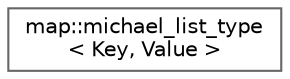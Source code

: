 digraph "类继承关系图"
{
 // LATEX_PDF_SIZE
  bgcolor="transparent";
  edge [fontname=Helvetica,fontsize=10,labelfontname=Helvetica,labelfontsize=10];
  node [fontname=Helvetica,fontsize=10,shape=box,height=0.2,width=0.4];
  rankdir="LR";
  Node0 [id="Node000000",label="map::michael_list_type\l\< Key, Value \>",height=0.2,width=0.4,color="grey40", fillcolor="white", style="filled",URL="$structmap_1_1michael__list__type.html",tooltip=" "];
}
